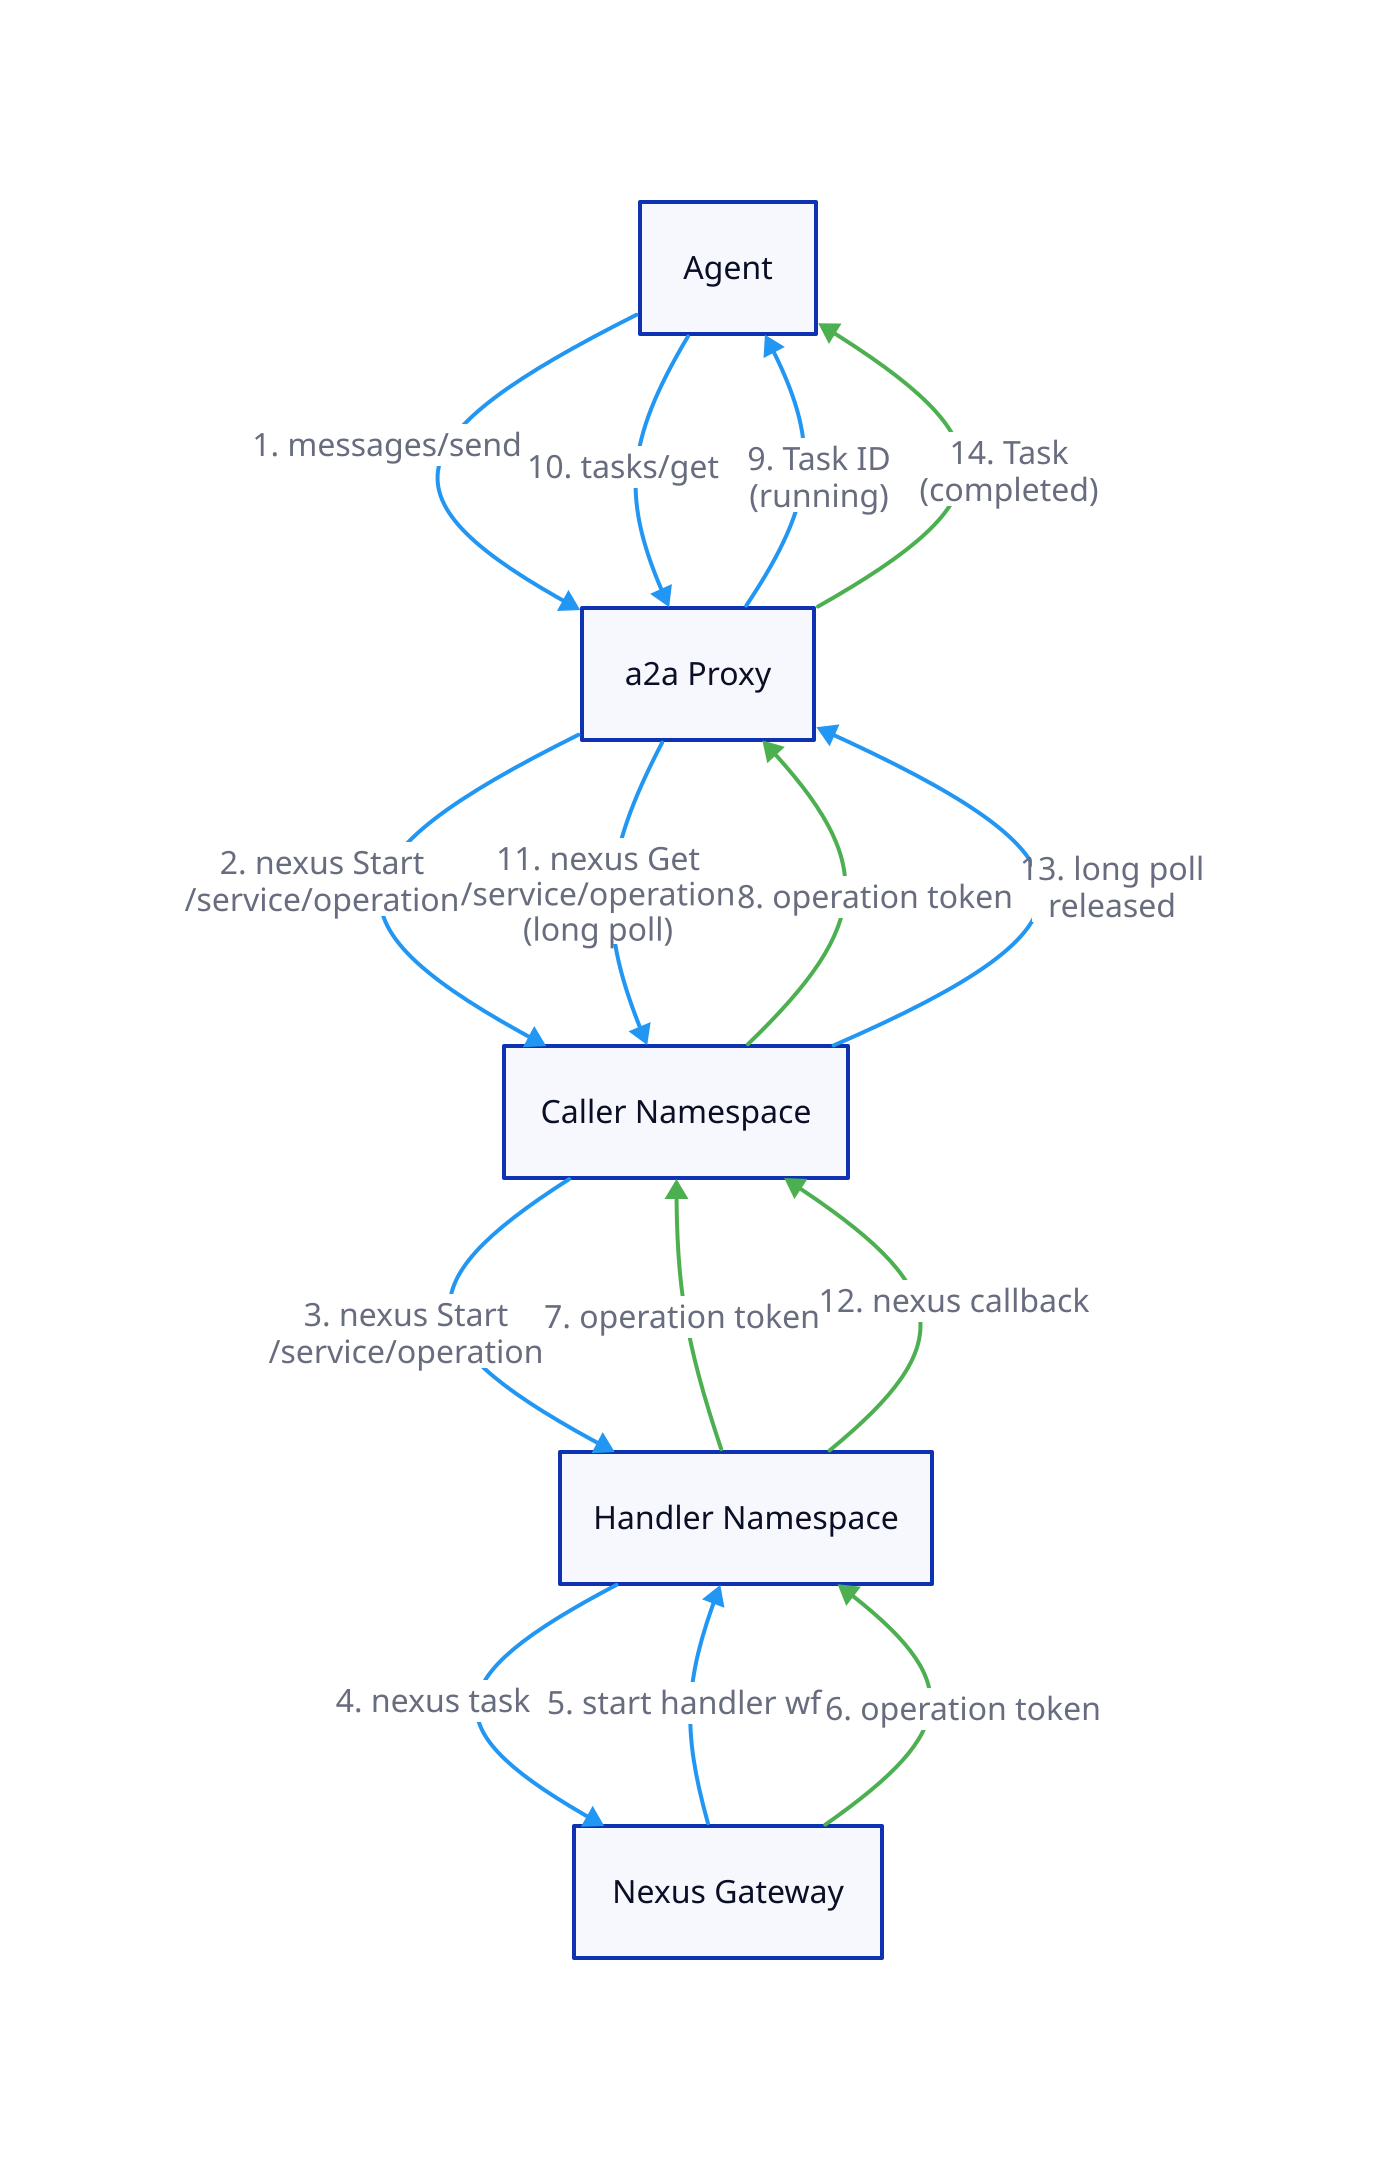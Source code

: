 vars: {
  d2-config: {
    theme-id: 0
  }
}

"Agent" -> "a2a Proxy": "1. messages/send" {
  style.stroke: "#2196f3"
}
"a2a Proxy" -> "Caller Namespace": "2. nexus Start\n/service/operation" {
  style.stroke: "#2196f3"
}
"Caller Namespace" -> "Handler Namespace": "3. nexus Start\n/service/operation" {
  style.stroke: "#2196f3"
}
"Handler Namespace" -> "Nexus Gateway": "4. nexus task" {
  style.stroke: "#2196f3"
}
"Nexus Gateway" -> "Handler Namespace": "5. start handler wf" {
  style.stroke: "#2196f3"
}
"Nexus Gateway" -> "Handler Namespace": "6. operation token" {
  style.stroke: "#4caf50"
  style.stroke-width: 2
}
"Handler Namespace" -> "Caller Namespace": "7. operation token" {
  style.stroke: "#4caf50"
  style.stroke-width: 2
}
"Caller Namespace" -> "a2a Proxy": "8. operation token" {
  style.stroke: "#4caf50"
  style.stroke-width: 2
}
"a2a Proxy" -> "Agent": "9. Task ID\n(running)" {
  style.stroke: "#2196f3"
}
"Agent" -> "a2a Proxy": "10. tasks/get" {
  style.stroke: "#2196f3"
}
"a2a Proxy" -> "Caller Namespace": "11. nexus Get\n/service/operation\n(long poll)" {
  style.stroke: "#2196f3"
}
"Handler Namespace" -> "Caller Namespace": "12. nexus callback" {
  style.stroke: "#4caf50"
  style.stroke-width: 2
}
"Caller Namespace" -> "a2a Proxy": "13. long poll\nreleased" {
  style.stroke: "#2196f3"
}
"a2a Proxy" -> "Agent": "14. Task\n(completed)" {
  style.stroke: "#4caf50"
  style.stroke-width: 2
}

